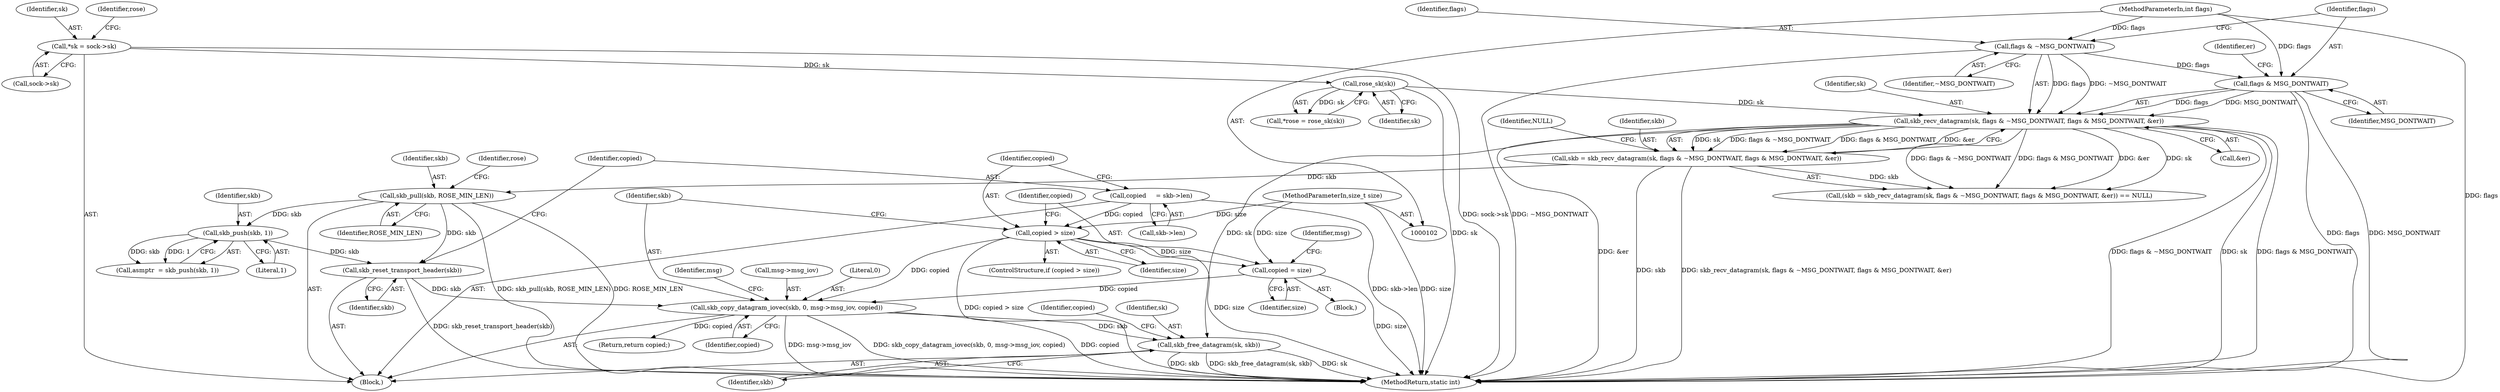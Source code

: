 digraph "0_linux_f3d3342602f8bcbf37d7c46641cb9bca7618eb1c_28@API" {
"1000324" [label="(Call,skb_free_datagram(sk, skb))"];
"1000139" [label="(Call,skb_recv_datagram(sk, flags & ~MSG_DONTWAIT, flags & MSG_DONTWAIT, &er))"];
"1000118" [label="(Call,rose_sk(sk))"];
"1000110" [label="(Call,*sk = sock->sk)"];
"1000141" [label="(Call,flags & ~MSG_DONTWAIT)"];
"1000107" [label="(MethodParameterIn,int flags)"];
"1000144" [label="(Call,flags & MSG_DONTWAIT)"];
"1000200" [label="(Call,skb_copy_datagram_iovec(skb, 0, msg->msg_iov, copied))"];
"1000180" [label="(Call,skb_reset_transport_header(skb))"];
"1000163" [label="(Call,skb_pull(skb, ROSE_MIN_LEN))"];
"1000137" [label="(Call,skb = skb_recv_datagram(sk, flags & ~MSG_DONTWAIT, flags & MSG_DONTWAIT, &er))"];
"1000173" [label="(Call,skb_push(skb, 1))"];
"1000188" [label="(Call,copied > size)"];
"1000182" [label="(Call,copied     = skb->len)"];
"1000106" [label="(MethodParameterIn,size_t size)"];
"1000192" [label="(Call,copied = size)"];
"1000112" [label="(Call,sock->sk)"];
"1000117" [label="(Identifier,rose)"];
"1000136" [label="(Call,(skb = skb_recv_datagram(sk, flags & ~MSG_DONTWAIT, flags & MSG_DONTWAIT, &er)) == NULL)"];
"1000329" [label="(MethodReturn,static int)"];
"1000116" [label="(Call,*rose = rose_sk(sk))"];
"1000203" [label="(Call,msg->msg_iov)"];
"1000174" [label="(Identifier,skb)"];
"1000119" [label="(Identifier,sk)"];
"1000182" [label="(Call,copied     = skb->len)"];
"1000209" [label="(Identifier,msg)"];
"1000111" [label="(Identifier,sk)"];
"1000146" [label="(Identifier,MSG_DONTWAIT)"];
"1000181" [label="(Identifier,skb)"];
"1000138" [label="(Identifier,skb)"];
"1000175" [label="(Literal,1)"];
"1000110" [label="(Call,*sk = sock->sk)"];
"1000139" [label="(Call,skb_recv_datagram(sk, flags & ~MSG_DONTWAIT, flags & MSG_DONTWAIT, &er))"];
"1000173" [label="(Call,skb_push(skb, 1))"];
"1000144" [label="(Call,flags & MSG_DONTWAIT)"];
"1000325" [label="(Identifier,sk)"];
"1000188" [label="(Call,copied > size)"];
"1000192" [label="(Call,copied = size)"];
"1000201" [label="(Identifier,skb)"];
"1000171" [label="(Call,asmptr  = skb_push(skb, 1))"];
"1000180" [label="(Call,skb_reset_transport_header(skb))"];
"1000328" [label="(Identifier,copied)"];
"1000137" [label="(Call,skb = skb_recv_datagram(sk, flags & ~MSG_DONTWAIT, flags & MSG_DONTWAIT, &er))"];
"1000142" [label="(Identifier,flags)"];
"1000165" [label="(Identifier,ROSE_MIN_LEN)"];
"1000197" [label="(Identifier,msg)"];
"1000118" [label="(Call,rose_sk(sk))"];
"1000189" [label="(Identifier,copied)"];
"1000184" [label="(Call,skb->len)"];
"1000143" [label="(Identifier,~MSG_DONTWAIT)"];
"1000193" [label="(Identifier,copied)"];
"1000106" [label="(MethodParameterIn,size_t size)"];
"1000202" [label="(Literal,0)"];
"1000140" [label="(Identifier,sk)"];
"1000327" [label="(Return,return copied;)"];
"1000163" [label="(Call,skb_pull(skb, ROSE_MIN_LEN))"];
"1000187" [label="(ControlStructure,if (copied > size))"];
"1000147" [label="(Call,&er)"];
"1000141" [label="(Call,flags & ~MSG_DONTWAIT)"];
"1000148" [label="(Identifier,er)"];
"1000149" [label="(Identifier,NULL)"];
"1000168" [label="(Identifier,rose)"];
"1000324" [label="(Call,skb_free_datagram(sk, skb))"];
"1000107" [label="(MethodParameterIn,int flags)"];
"1000206" [label="(Identifier,copied)"];
"1000190" [label="(Identifier,size)"];
"1000194" [label="(Identifier,size)"];
"1000164" [label="(Identifier,skb)"];
"1000191" [label="(Block,)"];
"1000200" [label="(Call,skb_copy_datagram_iovec(skb, 0, msg->msg_iov, copied))"];
"1000183" [label="(Identifier,copied)"];
"1000145" [label="(Identifier,flags)"];
"1000326" [label="(Identifier,skb)"];
"1000108" [label="(Block,)"];
"1000324" -> "1000108"  [label="AST: "];
"1000324" -> "1000326"  [label="CFG: "];
"1000325" -> "1000324"  [label="AST: "];
"1000326" -> "1000324"  [label="AST: "];
"1000328" -> "1000324"  [label="CFG: "];
"1000324" -> "1000329"  [label="DDG: skb"];
"1000324" -> "1000329"  [label="DDG: skb_free_datagram(sk, skb)"];
"1000324" -> "1000329"  [label="DDG: sk"];
"1000139" -> "1000324"  [label="DDG: sk"];
"1000200" -> "1000324"  [label="DDG: skb"];
"1000139" -> "1000137"  [label="AST: "];
"1000139" -> "1000147"  [label="CFG: "];
"1000140" -> "1000139"  [label="AST: "];
"1000141" -> "1000139"  [label="AST: "];
"1000144" -> "1000139"  [label="AST: "];
"1000147" -> "1000139"  [label="AST: "];
"1000137" -> "1000139"  [label="CFG: "];
"1000139" -> "1000329"  [label="DDG: flags & ~MSG_DONTWAIT"];
"1000139" -> "1000329"  [label="DDG: sk"];
"1000139" -> "1000329"  [label="DDG: flags & MSG_DONTWAIT"];
"1000139" -> "1000329"  [label="DDG: &er"];
"1000139" -> "1000136"  [label="DDG: sk"];
"1000139" -> "1000136"  [label="DDG: flags & ~MSG_DONTWAIT"];
"1000139" -> "1000136"  [label="DDG: flags & MSG_DONTWAIT"];
"1000139" -> "1000136"  [label="DDG: &er"];
"1000139" -> "1000137"  [label="DDG: sk"];
"1000139" -> "1000137"  [label="DDG: flags & ~MSG_DONTWAIT"];
"1000139" -> "1000137"  [label="DDG: flags & MSG_DONTWAIT"];
"1000139" -> "1000137"  [label="DDG: &er"];
"1000118" -> "1000139"  [label="DDG: sk"];
"1000141" -> "1000139"  [label="DDG: flags"];
"1000141" -> "1000139"  [label="DDG: ~MSG_DONTWAIT"];
"1000144" -> "1000139"  [label="DDG: flags"];
"1000144" -> "1000139"  [label="DDG: MSG_DONTWAIT"];
"1000118" -> "1000116"  [label="AST: "];
"1000118" -> "1000119"  [label="CFG: "];
"1000119" -> "1000118"  [label="AST: "];
"1000116" -> "1000118"  [label="CFG: "];
"1000118" -> "1000329"  [label="DDG: sk"];
"1000118" -> "1000116"  [label="DDG: sk"];
"1000110" -> "1000118"  [label="DDG: sk"];
"1000110" -> "1000108"  [label="AST: "];
"1000110" -> "1000112"  [label="CFG: "];
"1000111" -> "1000110"  [label="AST: "];
"1000112" -> "1000110"  [label="AST: "];
"1000117" -> "1000110"  [label="CFG: "];
"1000110" -> "1000329"  [label="DDG: sock->sk"];
"1000141" -> "1000143"  [label="CFG: "];
"1000142" -> "1000141"  [label="AST: "];
"1000143" -> "1000141"  [label="AST: "];
"1000145" -> "1000141"  [label="CFG: "];
"1000141" -> "1000329"  [label="DDG: ~MSG_DONTWAIT"];
"1000107" -> "1000141"  [label="DDG: flags"];
"1000141" -> "1000144"  [label="DDG: flags"];
"1000107" -> "1000102"  [label="AST: "];
"1000107" -> "1000329"  [label="DDG: flags"];
"1000107" -> "1000144"  [label="DDG: flags"];
"1000144" -> "1000146"  [label="CFG: "];
"1000145" -> "1000144"  [label="AST: "];
"1000146" -> "1000144"  [label="AST: "];
"1000148" -> "1000144"  [label="CFG: "];
"1000144" -> "1000329"  [label="DDG: flags"];
"1000144" -> "1000329"  [label="DDG: MSG_DONTWAIT"];
"1000200" -> "1000108"  [label="AST: "];
"1000200" -> "1000206"  [label="CFG: "];
"1000201" -> "1000200"  [label="AST: "];
"1000202" -> "1000200"  [label="AST: "];
"1000203" -> "1000200"  [label="AST: "];
"1000206" -> "1000200"  [label="AST: "];
"1000209" -> "1000200"  [label="CFG: "];
"1000200" -> "1000329"  [label="DDG: skb_copy_datagram_iovec(skb, 0, msg->msg_iov, copied)"];
"1000200" -> "1000329"  [label="DDG: copied"];
"1000200" -> "1000329"  [label="DDG: msg->msg_iov"];
"1000180" -> "1000200"  [label="DDG: skb"];
"1000188" -> "1000200"  [label="DDG: copied"];
"1000192" -> "1000200"  [label="DDG: copied"];
"1000200" -> "1000327"  [label="DDG: copied"];
"1000180" -> "1000108"  [label="AST: "];
"1000180" -> "1000181"  [label="CFG: "];
"1000181" -> "1000180"  [label="AST: "];
"1000183" -> "1000180"  [label="CFG: "];
"1000180" -> "1000329"  [label="DDG: skb_reset_transport_header(skb)"];
"1000163" -> "1000180"  [label="DDG: skb"];
"1000173" -> "1000180"  [label="DDG: skb"];
"1000163" -> "1000108"  [label="AST: "];
"1000163" -> "1000165"  [label="CFG: "];
"1000164" -> "1000163"  [label="AST: "];
"1000165" -> "1000163"  [label="AST: "];
"1000168" -> "1000163"  [label="CFG: "];
"1000163" -> "1000329"  [label="DDG: skb_pull(skb, ROSE_MIN_LEN)"];
"1000163" -> "1000329"  [label="DDG: ROSE_MIN_LEN"];
"1000137" -> "1000163"  [label="DDG: skb"];
"1000163" -> "1000173"  [label="DDG: skb"];
"1000137" -> "1000136"  [label="AST: "];
"1000138" -> "1000137"  [label="AST: "];
"1000149" -> "1000137"  [label="CFG: "];
"1000137" -> "1000329"  [label="DDG: skb_recv_datagram(sk, flags & ~MSG_DONTWAIT, flags & MSG_DONTWAIT, &er)"];
"1000137" -> "1000329"  [label="DDG: skb"];
"1000137" -> "1000136"  [label="DDG: skb"];
"1000173" -> "1000171"  [label="AST: "];
"1000173" -> "1000175"  [label="CFG: "];
"1000174" -> "1000173"  [label="AST: "];
"1000175" -> "1000173"  [label="AST: "];
"1000171" -> "1000173"  [label="CFG: "];
"1000173" -> "1000171"  [label="DDG: skb"];
"1000173" -> "1000171"  [label="DDG: 1"];
"1000188" -> "1000187"  [label="AST: "];
"1000188" -> "1000190"  [label="CFG: "];
"1000189" -> "1000188"  [label="AST: "];
"1000190" -> "1000188"  [label="AST: "];
"1000193" -> "1000188"  [label="CFG: "];
"1000201" -> "1000188"  [label="CFG: "];
"1000188" -> "1000329"  [label="DDG: copied > size"];
"1000188" -> "1000329"  [label="DDG: size"];
"1000182" -> "1000188"  [label="DDG: copied"];
"1000106" -> "1000188"  [label="DDG: size"];
"1000188" -> "1000192"  [label="DDG: size"];
"1000182" -> "1000108"  [label="AST: "];
"1000182" -> "1000184"  [label="CFG: "];
"1000183" -> "1000182"  [label="AST: "];
"1000184" -> "1000182"  [label="AST: "];
"1000189" -> "1000182"  [label="CFG: "];
"1000182" -> "1000329"  [label="DDG: skb->len"];
"1000106" -> "1000102"  [label="AST: "];
"1000106" -> "1000329"  [label="DDG: size"];
"1000106" -> "1000192"  [label="DDG: size"];
"1000192" -> "1000191"  [label="AST: "];
"1000192" -> "1000194"  [label="CFG: "];
"1000193" -> "1000192"  [label="AST: "];
"1000194" -> "1000192"  [label="AST: "];
"1000197" -> "1000192"  [label="CFG: "];
"1000192" -> "1000329"  [label="DDG: size"];
}

